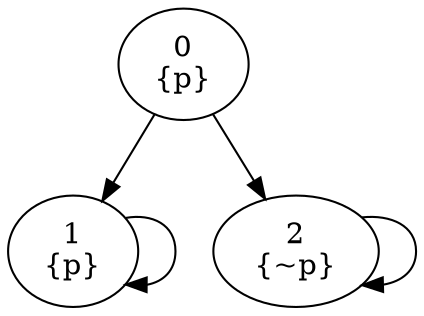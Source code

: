 digraph G {
	0 -> 1;
	0 -> 2;
	1 -> 1;
	2 -> 2;
	0 [label=<0<br />{p}>];
	1 [label=<1<br />{p}>];
	2 [label=<2<br />{~p}>];
}
